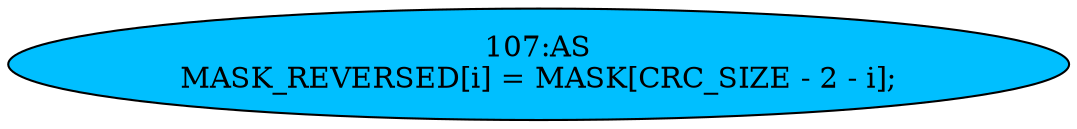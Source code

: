 strict digraph "" {
	node [label="\N"];
	"107:AS"	 [ast="<pyverilog.vparser.ast.Assign object at 0x7f8c93cf5510>",
		def_var="['MASK_REVERSED']",
		fillcolor=deepskyblue,
		label="107:AS
MASK_REVERSED[i] = MASK[CRC_SIZE - 2 - i];",
		statements="[]",
		style=filled,
		typ=Assign,
		use_var="['CRC_SIZE', 'i']"];
}
